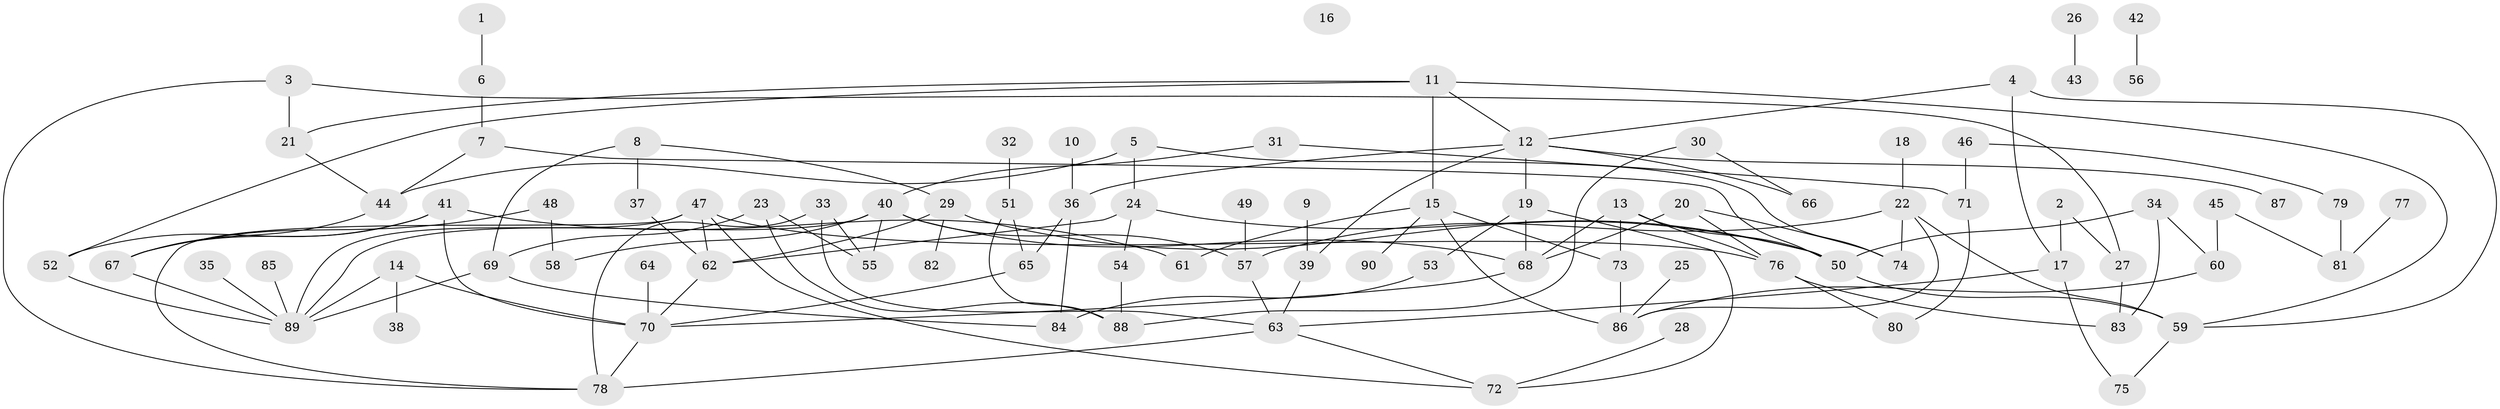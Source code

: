 // Generated by graph-tools (version 1.1) at 2025/13/03/09/25 04:13:06]
// undirected, 90 vertices, 133 edges
graph export_dot {
graph [start="1"]
  node [color=gray90,style=filled];
  1;
  2;
  3;
  4;
  5;
  6;
  7;
  8;
  9;
  10;
  11;
  12;
  13;
  14;
  15;
  16;
  17;
  18;
  19;
  20;
  21;
  22;
  23;
  24;
  25;
  26;
  27;
  28;
  29;
  30;
  31;
  32;
  33;
  34;
  35;
  36;
  37;
  38;
  39;
  40;
  41;
  42;
  43;
  44;
  45;
  46;
  47;
  48;
  49;
  50;
  51;
  52;
  53;
  54;
  55;
  56;
  57;
  58;
  59;
  60;
  61;
  62;
  63;
  64;
  65;
  66;
  67;
  68;
  69;
  70;
  71;
  72;
  73;
  74;
  75;
  76;
  77;
  78;
  79;
  80;
  81;
  82;
  83;
  84;
  85;
  86;
  87;
  88;
  89;
  90;
  1 -- 6;
  2 -- 17;
  2 -- 27;
  3 -- 21;
  3 -- 27;
  3 -- 78;
  4 -- 12;
  4 -- 17;
  4 -- 59;
  5 -- 24;
  5 -- 44;
  5 -- 74;
  6 -- 7;
  7 -- 44;
  7 -- 50;
  8 -- 29;
  8 -- 37;
  8 -- 69;
  9 -- 39;
  10 -- 36;
  11 -- 12;
  11 -- 15;
  11 -- 21;
  11 -- 52;
  11 -- 59;
  12 -- 19;
  12 -- 36;
  12 -- 39;
  12 -- 66;
  12 -- 87;
  13 -- 50;
  13 -- 68;
  13 -- 73;
  13 -- 76;
  14 -- 38;
  14 -- 70;
  14 -- 89;
  15 -- 61;
  15 -- 73;
  15 -- 86;
  15 -- 90;
  17 -- 63;
  17 -- 75;
  18 -- 22;
  19 -- 53;
  19 -- 68;
  19 -- 72;
  20 -- 68;
  20 -- 74;
  20 -- 76;
  21 -- 44;
  22 -- 57;
  22 -- 59;
  22 -- 74;
  22 -- 86;
  23 -- 55;
  23 -- 69;
  23 -- 88;
  24 -- 50;
  24 -- 54;
  24 -- 62;
  25 -- 86;
  26 -- 43;
  27 -- 83;
  28 -- 72;
  29 -- 50;
  29 -- 62;
  29 -- 82;
  30 -- 66;
  30 -- 88;
  31 -- 40;
  31 -- 71;
  32 -- 51;
  33 -- 55;
  33 -- 63;
  33 -- 78;
  34 -- 50;
  34 -- 60;
  34 -- 83;
  35 -- 89;
  36 -- 65;
  36 -- 84;
  37 -- 62;
  39 -- 63;
  40 -- 55;
  40 -- 57;
  40 -- 58;
  40 -- 68;
  40 -- 89;
  41 -- 52;
  41 -- 61;
  41 -- 67;
  41 -- 70;
  42 -- 56;
  44 -- 67;
  45 -- 60;
  45 -- 81;
  46 -- 71;
  46 -- 79;
  47 -- 62;
  47 -- 72;
  47 -- 76;
  47 -- 78;
  47 -- 89;
  48 -- 58;
  48 -- 67;
  49 -- 57;
  50 -- 59;
  51 -- 65;
  51 -- 88;
  52 -- 89;
  53 -- 84;
  54 -- 88;
  57 -- 63;
  59 -- 75;
  60 -- 86;
  62 -- 70;
  63 -- 72;
  63 -- 78;
  64 -- 70;
  65 -- 70;
  67 -- 89;
  68 -- 70;
  69 -- 84;
  69 -- 89;
  70 -- 78;
  71 -- 80;
  73 -- 86;
  76 -- 80;
  76 -- 83;
  77 -- 81;
  79 -- 81;
  85 -- 89;
}
